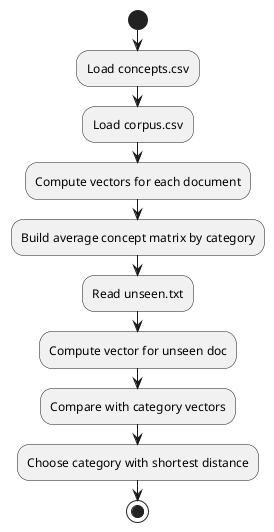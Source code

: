 @startuml name
start
:Load concepts.csv;
:Load corpus.csv;
:Compute vectors for each document;
:Build average concept matrix by category;
:Read unseen.txt;
:Compute vector for unseen doc;
:Compare with category vectors;
:Choose category with shortest distance;
stop
@enduml

